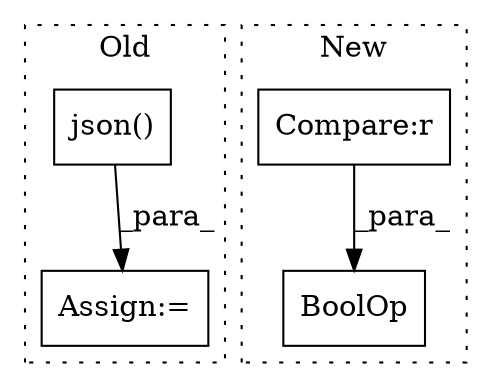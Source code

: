digraph G {
subgraph cluster0 {
1 [label="json()" a="75" s="2715" l="15" shape="box"];
3 [label="Assign:=" a="68" s="3009" l="3" shape="box"];
label = "Old";
style="dotted";
}
subgraph cluster1 {
2 [label="BoolOp" a="72" s="3473" l="32" shape="box"];
4 [label="Compare:r" a="40" s="3491" l="14" shape="box"];
label = "New";
style="dotted";
}
1 -> 3 [label="_para_"];
4 -> 2 [label="_para_"];
}